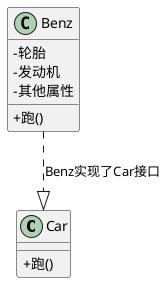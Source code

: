 @startuml
skinparam classAttributeIconSize 0
class Car{
    +跑()
}

class Benz{
    -轮胎
    -发动机
    -其他属性
    +跑()
}

Benz ..|> Car : Benz实现了Car接口
@enduml
